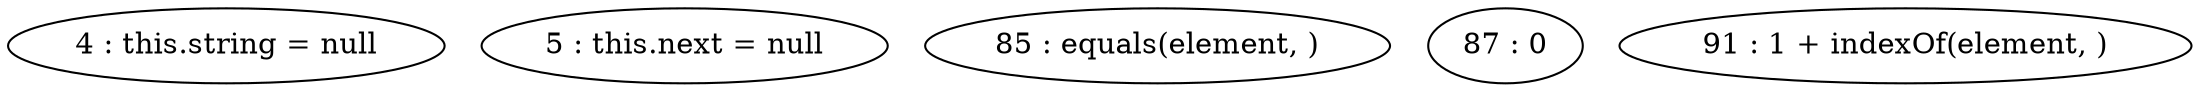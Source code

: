 digraph G {
"4 : this.string = null"
"5 : this.next = null"
"85 : equals(element, )"
"87 : 0"
"91 : 1 + indexOf(element, )"
}